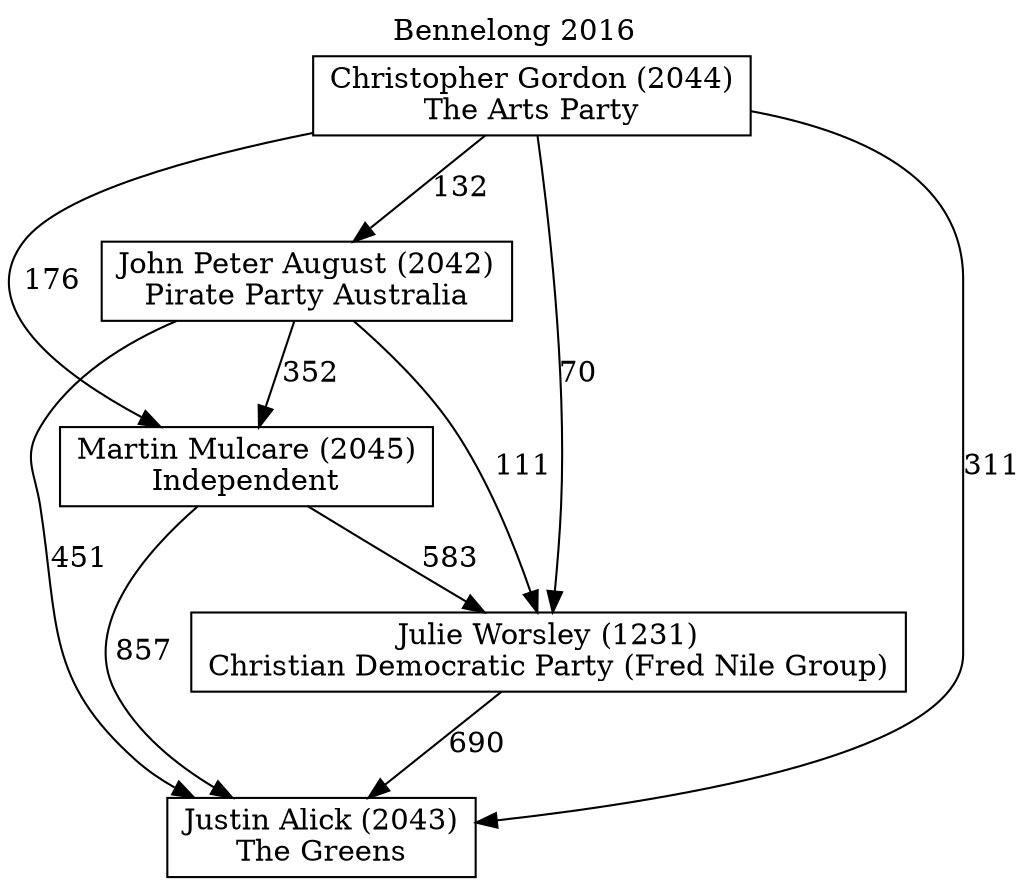 // House preference flow
digraph "Justin Alick (2043)_Bennelong_2016" {
	graph [label="Bennelong 2016" labelloc=t mclimit=10]
	node [shape=box]
	"Justin Alick (2043)" [label="Justin Alick (2043)
The Greens"]
	"Julie Worsley (1231)" [label="Julie Worsley (1231)
Christian Democratic Party (Fred Nile Group)"]
	"Martin Mulcare (2045)" [label="Martin Mulcare (2045)
Independent"]
	"John Peter August (2042)" [label="John Peter August (2042)
Pirate Party Australia"]
	"Christopher Gordon (2044)" [label="Christopher Gordon (2044)
The Arts Party"]
	"Justin Alick (2043)" [label="Justin Alick (2043)
The Greens"]
	"Martin Mulcare (2045)" [label="Martin Mulcare (2045)
Independent"]
	"John Peter August (2042)" [label="John Peter August (2042)
Pirate Party Australia"]
	"Christopher Gordon (2044)" [label="Christopher Gordon (2044)
The Arts Party"]
	"Justin Alick (2043)" [label="Justin Alick (2043)
The Greens"]
	"John Peter August (2042)" [label="John Peter August (2042)
Pirate Party Australia"]
	"Christopher Gordon (2044)" [label="Christopher Gordon (2044)
The Arts Party"]
	"Justin Alick (2043)" [label="Justin Alick (2043)
The Greens"]
	"Christopher Gordon (2044)" [label="Christopher Gordon (2044)
The Arts Party"]
	"Christopher Gordon (2044)" [label="Christopher Gordon (2044)
The Arts Party"]
	"John Peter August (2042)" [label="John Peter August (2042)
Pirate Party Australia"]
	"Christopher Gordon (2044)" [label="Christopher Gordon (2044)
The Arts Party"]
	"Christopher Gordon (2044)" [label="Christopher Gordon (2044)
The Arts Party"]
	"Martin Mulcare (2045)" [label="Martin Mulcare (2045)
Independent"]
	"John Peter August (2042)" [label="John Peter August (2042)
Pirate Party Australia"]
	"Christopher Gordon (2044)" [label="Christopher Gordon (2044)
The Arts Party"]
	"Martin Mulcare (2045)" [label="Martin Mulcare (2045)
Independent"]
	"Christopher Gordon (2044)" [label="Christopher Gordon (2044)
The Arts Party"]
	"Christopher Gordon (2044)" [label="Christopher Gordon (2044)
The Arts Party"]
	"John Peter August (2042)" [label="John Peter August (2042)
Pirate Party Australia"]
	"Christopher Gordon (2044)" [label="Christopher Gordon (2044)
The Arts Party"]
	"Christopher Gordon (2044)" [label="Christopher Gordon (2044)
The Arts Party"]
	"Julie Worsley (1231)" [label="Julie Worsley (1231)
Christian Democratic Party (Fred Nile Group)"]
	"Martin Mulcare (2045)" [label="Martin Mulcare (2045)
Independent"]
	"John Peter August (2042)" [label="John Peter August (2042)
Pirate Party Australia"]
	"Christopher Gordon (2044)" [label="Christopher Gordon (2044)
The Arts Party"]
	"Julie Worsley (1231)" [label="Julie Worsley (1231)
Christian Democratic Party (Fred Nile Group)"]
	"John Peter August (2042)" [label="John Peter August (2042)
Pirate Party Australia"]
	"Christopher Gordon (2044)" [label="Christopher Gordon (2044)
The Arts Party"]
	"Julie Worsley (1231)" [label="Julie Worsley (1231)
Christian Democratic Party (Fred Nile Group)"]
	"Christopher Gordon (2044)" [label="Christopher Gordon (2044)
The Arts Party"]
	"Christopher Gordon (2044)" [label="Christopher Gordon (2044)
The Arts Party"]
	"John Peter August (2042)" [label="John Peter August (2042)
Pirate Party Australia"]
	"Christopher Gordon (2044)" [label="Christopher Gordon (2044)
The Arts Party"]
	"Christopher Gordon (2044)" [label="Christopher Gordon (2044)
The Arts Party"]
	"Martin Mulcare (2045)" [label="Martin Mulcare (2045)
Independent"]
	"John Peter August (2042)" [label="John Peter August (2042)
Pirate Party Australia"]
	"Christopher Gordon (2044)" [label="Christopher Gordon (2044)
The Arts Party"]
	"Martin Mulcare (2045)" [label="Martin Mulcare (2045)
Independent"]
	"Christopher Gordon (2044)" [label="Christopher Gordon (2044)
The Arts Party"]
	"Christopher Gordon (2044)" [label="Christopher Gordon (2044)
The Arts Party"]
	"John Peter August (2042)" [label="John Peter August (2042)
Pirate Party Australia"]
	"Christopher Gordon (2044)" [label="Christopher Gordon (2044)
The Arts Party"]
	"Christopher Gordon (2044)" [label="Christopher Gordon (2044)
The Arts Party"]
	"Julie Worsley (1231)" -> "Justin Alick (2043)" [label=690]
	"Martin Mulcare (2045)" -> "Julie Worsley (1231)" [label=583]
	"John Peter August (2042)" -> "Martin Mulcare (2045)" [label=352]
	"Christopher Gordon (2044)" -> "John Peter August (2042)" [label=132]
	"Martin Mulcare (2045)" -> "Justin Alick (2043)" [label=857]
	"John Peter August (2042)" -> "Justin Alick (2043)" [label=451]
	"Christopher Gordon (2044)" -> "Justin Alick (2043)" [label=311]
	"Christopher Gordon (2044)" -> "Martin Mulcare (2045)" [label=176]
	"John Peter August (2042)" -> "Julie Worsley (1231)" [label=111]
	"Christopher Gordon (2044)" -> "Julie Worsley (1231)" [label=70]
}
